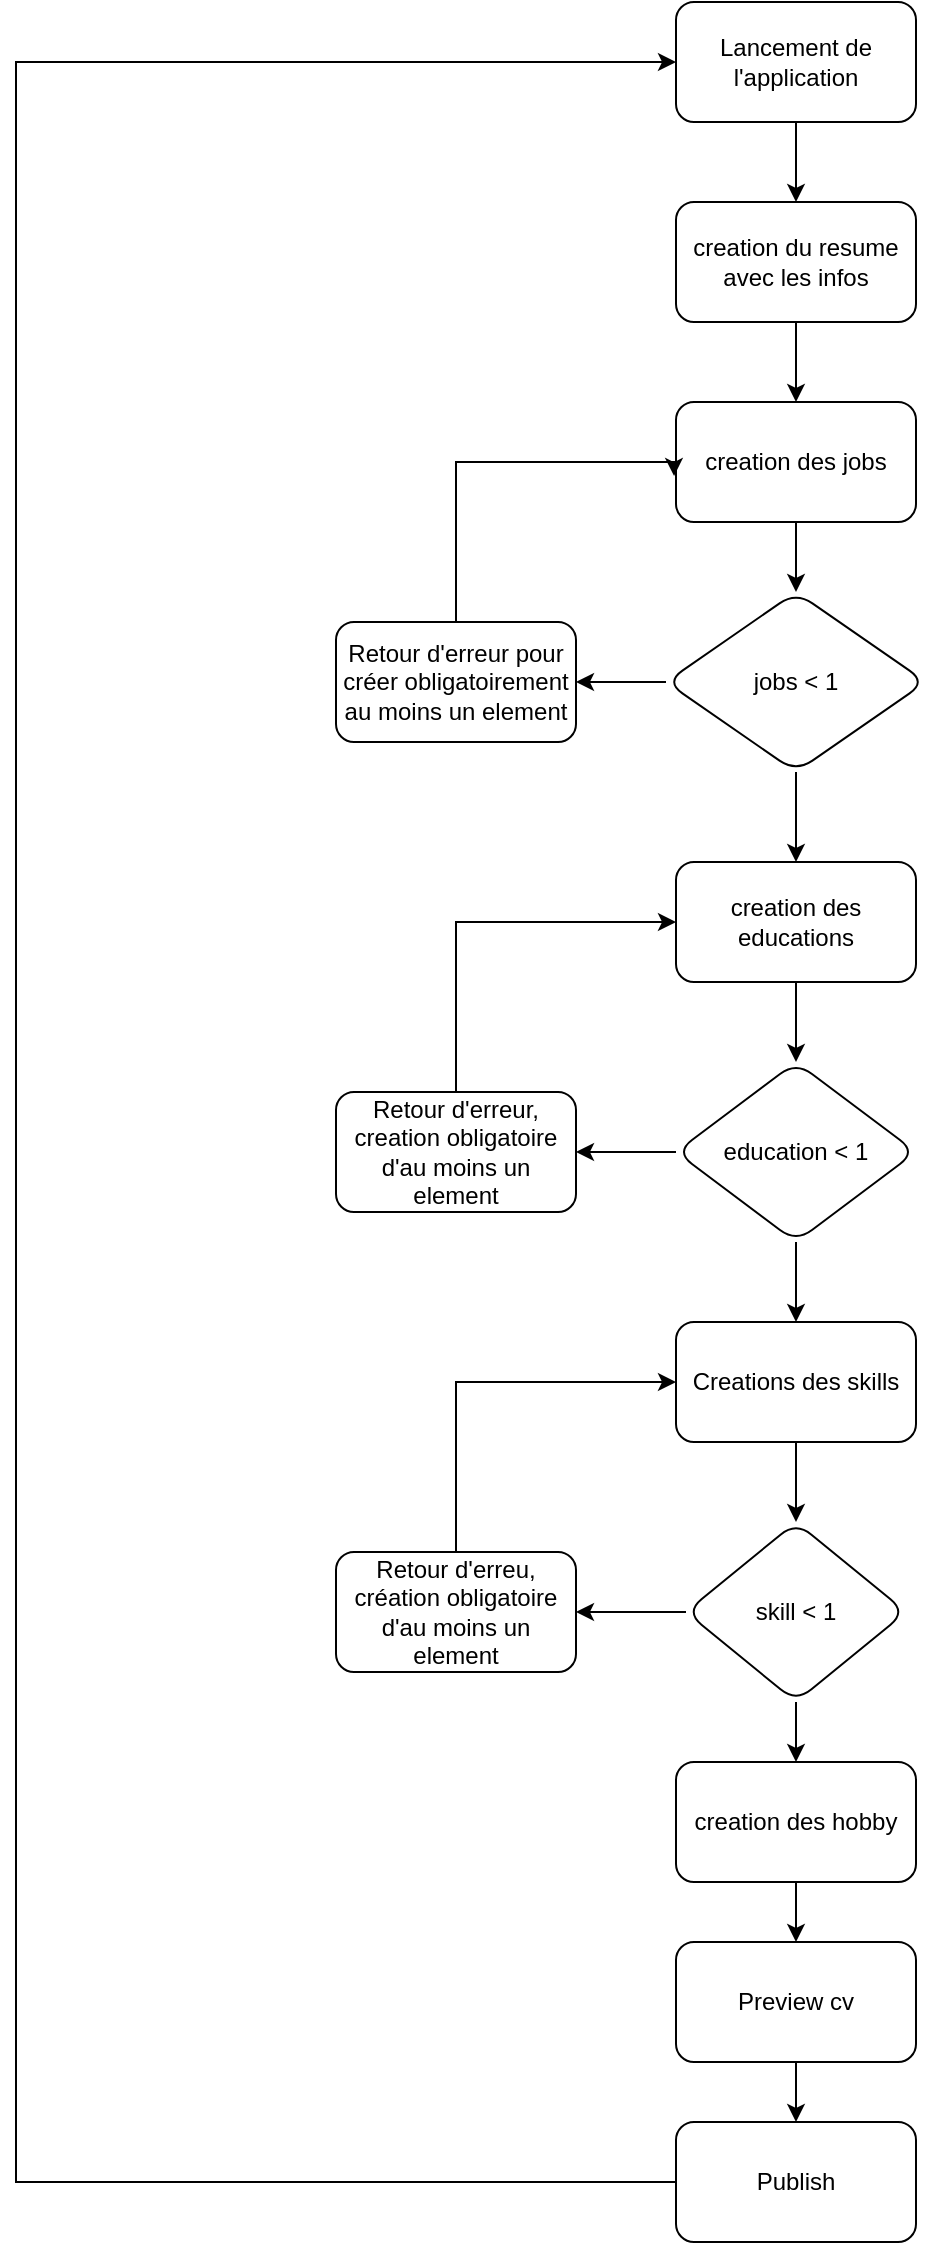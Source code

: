 <mxfile version="24.7.17">
  <diagram name="Page-1" id="oOKYxi_HPqzyIUOaTmJF">
    <mxGraphModel dx="1434" dy="836" grid="1" gridSize="10" guides="1" tooltips="1" connect="1" arrows="1" fold="1" page="1" pageScale="1" pageWidth="827" pageHeight="1169" math="0" shadow="0">
      <root>
        <mxCell id="0" />
        <mxCell id="1" parent="0" />
        <mxCell id="8OUVOt5Q5uxUBFzPzsfA-3" value="" style="edgeStyle=orthogonalEdgeStyle;rounded=0;orthogonalLoop=1;jettySize=auto;html=1;" edge="1" parent="1" source="8OUVOt5Q5uxUBFzPzsfA-1" target="8OUVOt5Q5uxUBFzPzsfA-2">
          <mxGeometry relative="1" as="geometry" />
        </mxCell>
        <mxCell id="8OUVOt5Q5uxUBFzPzsfA-1" value="Lancement de l&#39;application" style="rounded=1;whiteSpace=wrap;html=1;" vertex="1" parent="1">
          <mxGeometry x="370" y="20" width="120" height="60" as="geometry" />
        </mxCell>
        <mxCell id="8OUVOt5Q5uxUBFzPzsfA-5" value="" style="edgeStyle=orthogonalEdgeStyle;rounded=0;orthogonalLoop=1;jettySize=auto;html=1;" edge="1" parent="1" source="8OUVOt5Q5uxUBFzPzsfA-2" target="8OUVOt5Q5uxUBFzPzsfA-4">
          <mxGeometry relative="1" as="geometry" />
        </mxCell>
        <mxCell id="8OUVOt5Q5uxUBFzPzsfA-2" value="creation du resume avec les infos" style="whiteSpace=wrap;html=1;rounded=1;" vertex="1" parent="1">
          <mxGeometry x="370" y="120" width="120" height="60" as="geometry" />
        </mxCell>
        <mxCell id="8OUVOt5Q5uxUBFzPzsfA-7" value="" style="edgeStyle=orthogonalEdgeStyle;rounded=0;orthogonalLoop=1;jettySize=auto;html=1;" edge="1" parent="1" source="8OUVOt5Q5uxUBFzPzsfA-4" target="8OUVOt5Q5uxUBFzPzsfA-6">
          <mxGeometry relative="1" as="geometry" />
        </mxCell>
        <mxCell id="8OUVOt5Q5uxUBFzPzsfA-4" value="creation des jobs" style="whiteSpace=wrap;html=1;rounded=1;" vertex="1" parent="1">
          <mxGeometry x="370" y="220" width="120" height="60" as="geometry" />
        </mxCell>
        <mxCell id="8OUVOt5Q5uxUBFzPzsfA-9" value="" style="edgeStyle=orthogonalEdgeStyle;rounded=0;orthogonalLoop=1;jettySize=auto;html=1;" edge="1" parent="1" source="8OUVOt5Q5uxUBFzPzsfA-6" target="8OUVOt5Q5uxUBFzPzsfA-8">
          <mxGeometry relative="1" as="geometry" />
        </mxCell>
        <mxCell id="8OUVOt5Q5uxUBFzPzsfA-13" value="" style="edgeStyle=orthogonalEdgeStyle;rounded=0;orthogonalLoop=1;jettySize=auto;html=1;" edge="1" parent="1" source="8OUVOt5Q5uxUBFzPzsfA-6" target="8OUVOt5Q5uxUBFzPzsfA-12">
          <mxGeometry relative="1" as="geometry" />
        </mxCell>
        <mxCell id="8OUVOt5Q5uxUBFzPzsfA-6" value="jobs &amp;lt; 1" style="rhombus;whiteSpace=wrap;html=1;rounded=1;" vertex="1" parent="1">
          <mxGeometry x="365" y="315" width="130" height="90" as="geometry" />
        </mxCell>
        <mxCell id="8OUVOt5Q5uxUBFzPzsfA-8" value="Retour d&#39;erreur pour créer obligatoirement au moins un element" style="whiteSpace=wrap;html=1;rounded=1;" vertex="1" parent="1">
          <mxGeometry x="200" y="330" width="120" height="60" as="geometry" />
        </mxCell>
        <mxCell id="8OUVOt5Q5uxUBFzPzsfA-11" style="edgeStyle=orthogonalEdgeStyle;rounded=0;orthogonalLoop=1;jettySize=auto;html=1;entryX=-0.008;entryY=0.617;entryDx=0;entryDy=0;entryPerimeter=0;" edge="1" parent="1" source="8OUVOt5Q5uxUBFzPzsfA-8" target="8OUVOt5Q5uxUBFzPzsfA-4">
          <mxGeometry relative="1" as="geometry">
            <Array as="points">
              <mxPoint x="260" y="250" />
              <mxPoint x="369" y="250" />
            </Array>
          </mxGeometry>
        </mxCell>
        <mxCell id="8OUVOt5Q5uxUBFzPzsfA-15" value="" style="edgeStyle=orthogonalEdgeStyle;rounded=0;orthogonalLoop=1;jettySize=auto;html=1;" edge="1" parent="1" source="8OUVOt5Q5uxUBFzPzsfA-12" target="8OUVOt5Q5uxUBFzPzsfA-14">
          <mxGeometry relative="1" as="geometry" />
        </mxCell>
        <mxCell id="8OUVOt5Q5uxUBFzPzsfA-12" value="creation des educations" style="whiteSpace=wrap;html=1;rounded=1;" vertex="1" parent="1">
          <mxGeometry x="370" y="450" width="120" height="60" as="geometry" />
        </mxCell>
        <mxCell id="8OUVOt5Q5uxUBFzPzsfA-17" value="" style="edgeStyle=orthogonalEdgeStyle;rounded=0;orthogonalLoop=1;jettySize=auto;html=1;" edge="1" parent="1" source="8OUVOt5Q5uxUBFzPzsfA-14" target="8OUVOt5Q5uxUBFzPzsfA-16">
          <mxGeometry relative="1" as="geometry" />
        </mxCell>
        <mxCell id="8OUVOt5Q5uxUBFzPzsfA-21" value="" style="edgeStyle=orthogonalEdgeStyle;rounded=0;orthogonalLoop=1;jettySize=auto;html=1;" edge="1" parent="1" source="8OUVOt5Q5uxUBFzPzsfA-14" target="8OUVOt5Q5uxUBFzPzsfA-20">
          <mxGeometry relative="1" as="geometry" />
        </mxCell>
        <mxCell id="8OUVOt5Q5uxUBFzPzsfA-14" value="education &amp;lt; 1" style="rhombus;whiteSpace=wrap;html=1;rounded=1;" vertex="1" parent="1">
          <mxGeometry x="370" y="550" width="120" height="90" as="geometry" />
        </mxCell>
        <mxCell id="8OUVOt5Q5uxUBFzPzsfA-19" style="edgeStyle=orthogonalEdgeStyle;rounded=0;orthogonalLoop=1;jettySize=auto;html=1;entryX=0;entryY=0.5;entryDx=0;entryDy=0;" edge="1" parent="1" source="8OUVOt5Q5uxUBFzPzsfA-16" target="8OUVOt5Q5uxUBFzPzsfA-12">
          <mxGeometry relative="1" as="geometry">
            <Array as="points">
              <mxPoint x="260" y="480" />
            </Array>
          </mxGeometry>
        </mxCell>
        <mxCell id="8OUVOt5Q5uxUBFzPzsfA-16" value="Retour d&#39;erreur, creation obligatoire d&#39;au moins un element" style="whiteSpace=wrap;html=1;rounded=1;" vertex="1" parent="1">
          <mxGeometry x="200" y="565" width="120" height="60" as="geometry" />
        </mxCell>
        <mxCell id="8OUVOt5Q5uxUBFzPzsfA-23" value="" style="edgeStyle=orthogonalEdgeStyle;rounded=0;orthogonalLoop=1;jettySize=auto;html=1;" edge="1" parent="1" source="8OUVOt5Q5uxUBFzPzsfA-20" target="8OUVOt5Q5uxUBFzPzsfA-22">
          <mxGeometry relative="1" as="geometry" />
        </mxCell>
        <mxCell id="8OUVOt5Q5uxUBFzPzsfA-20" value="Creations des skills" style="whiteSpace=wrap;html=1;rounded=1;" vertex="1" parent="1">
          <mxGeometry x="370" y="680" width="120" height="60" as="geometry" />
        </mxCell>
        <mxCell id="8OUVOt5Q5uxUBFzPzsfA-25" value="" style="edgeStyle=orthogonalEdgeStyle;rounded=0;orthogonalLoop=1;jettySize=auto;html=1;" edge="1" parent="1" source="8OUVOt5Q5uxUBFzPzsfA-22" target="8OUVOt5Q5uxUBFzPzsfA-24">
          <mxGeometry relative="1" as="geometry" />
        </mxCell>
        <mxCell id="8OUVOt5Q5uxUBFzPzsfA-28" value="" style="edgeStyle=orthogonalEdgeStyle;rounded=0;orthogonalLoop=1;jettySize=auto;html=1;" edge="1" parent="1" source="8OUVOt5Q5uxUBFzPzsfA-22" target="8OUVOt5Q5uxUBFzPzsfA-27">
          <mxGeometry relative="1" as="geometry" />
        </mxCell>
        <mxCell id="8OUVOt5Q5uxUBFzPzsfA-22" value="skill &amp;lt; 1" style="rhombus;whiteSpace=wrap;html=1;rounded=1;" vertex="1" parent="1">
          <mxGeometry x="375" y="780" width="110" height="90" as="geometry" />
        </mxCell>
        <mxCell id="8OUVOt5Q5uxUBFzPzsfA-26" style="edgeStyle=orthogonalEdgeStyle;rounded=0;orthogonalLoop=1;jettySize=auto;html=1;entryX=0;entryY=0.5;entryDx=0;entryDy=0;" edge="1" parent="1" source="8OUVOt5Q5uxUBFzPzsfA-24" target="8OUVOt5Q5uxUBFzPzsfA-20">
          <mxGeometry relative="1" as="geometry">
            <Array as="points">
              <mxPoint x="260" y="710" />
            </Array>
          </mxGeometry>
        </mxCell>
        <mxCell id="8OUVOt5Q5uxUBFzPzsfA-24" value="Retour d&#39;erreu, création obligatoire d&#39;au moins un element" style="whiteSpace=wrap;html=1;rounded=1;" vertex="1" parent="1">
          <mxGeometry x="200" y="795" width="120" height="60" as="geometry" />
        </mxCell>
        <mxCell id="8OUVOt5Q5uxUBFzPzsfA-30" value="" style="edgeStyle=orthogonalEdgeStyle;rounded=0;orthogonalLoop=1;jettySize=auto;html=1;" edge="1" parent="1" source="8OUVOt5Q5uxUBFzPzsfA-27" target="8OUVOt5Q5uxUBFzPzsfA-29">
          <mxGeometry relative="1" as="geometry" />
        </mxCell>
        <mxCell id="8OUVOt5Q5uxUBFzPzsfA-27" value="creation des hobby" style="whiteSpace=wrap;html=1;rounded=1;" vertex="1" parent="1">
          <mxGeometry x="370" y="900" width="120" height="60" as="geometry" />
        </mxCell>
        <mxCell id="8OUVOt5Q5uxUBFzPzsfA-32" value="" style="edgeStyle=orthogonalEdgeStyle;rounded=0;orthogonalLoop=1;jettySize=auto;html=1;" edge="1" parent="1" source="8OUVOt5Q5uxUBFzPzsfA-29" target="8OUVOt5Q5uxUBFzPzsfA-31">
          <mxGeometry relative="1" as="geometry" />
        </mxCell>
        <mxCell id="8OUVOt5Q5uxUBFzPzsfA-29" value="Preview cv" style="whiteSpace=wrap;html=1;rounded=1;" vertex="1" parent="1">
          <mxGeometry x="370" y="990" width="120" height="60" as="geometry" />
        </mxCell>
        <mxCell id="8OUVOt5Q5uxUBFzPzsfA-33" style="edgeStyle=orthogonalEdgeStyle;rounded=0;orthogonalLoop=1;jettySize=auto;html=1;entryX=0;entryY=0.5;entryDx=0;entryDy=0;" edge="1" parent="1" source="8OUVOt5Q5uxUBFzPzsfA-31" target="8OUVOt5Q5uxUBFzPzsfA-1">
          <mxGeometry relative="1" as="geometry">
            <Array as="points">
              <mxPoint x="40" y="1110" />
              <mxPoint x="40" y="50" />
            </Array>
          </mxGeometry>
        </mxCell>
        <mxCell id="8OUVOt5Q5uxUBFzPzsfA-31" value="Publish" style="whiteSpace=wrap;html=1;rounded=1;" vertex="1" parent="1">
          <mxGeometry x="370" y="1080" width="120" height="60" as="geometry" />
        </mxCell>
      </root>
    </mxGraphModel>
  </diagram>
</mxfile>
